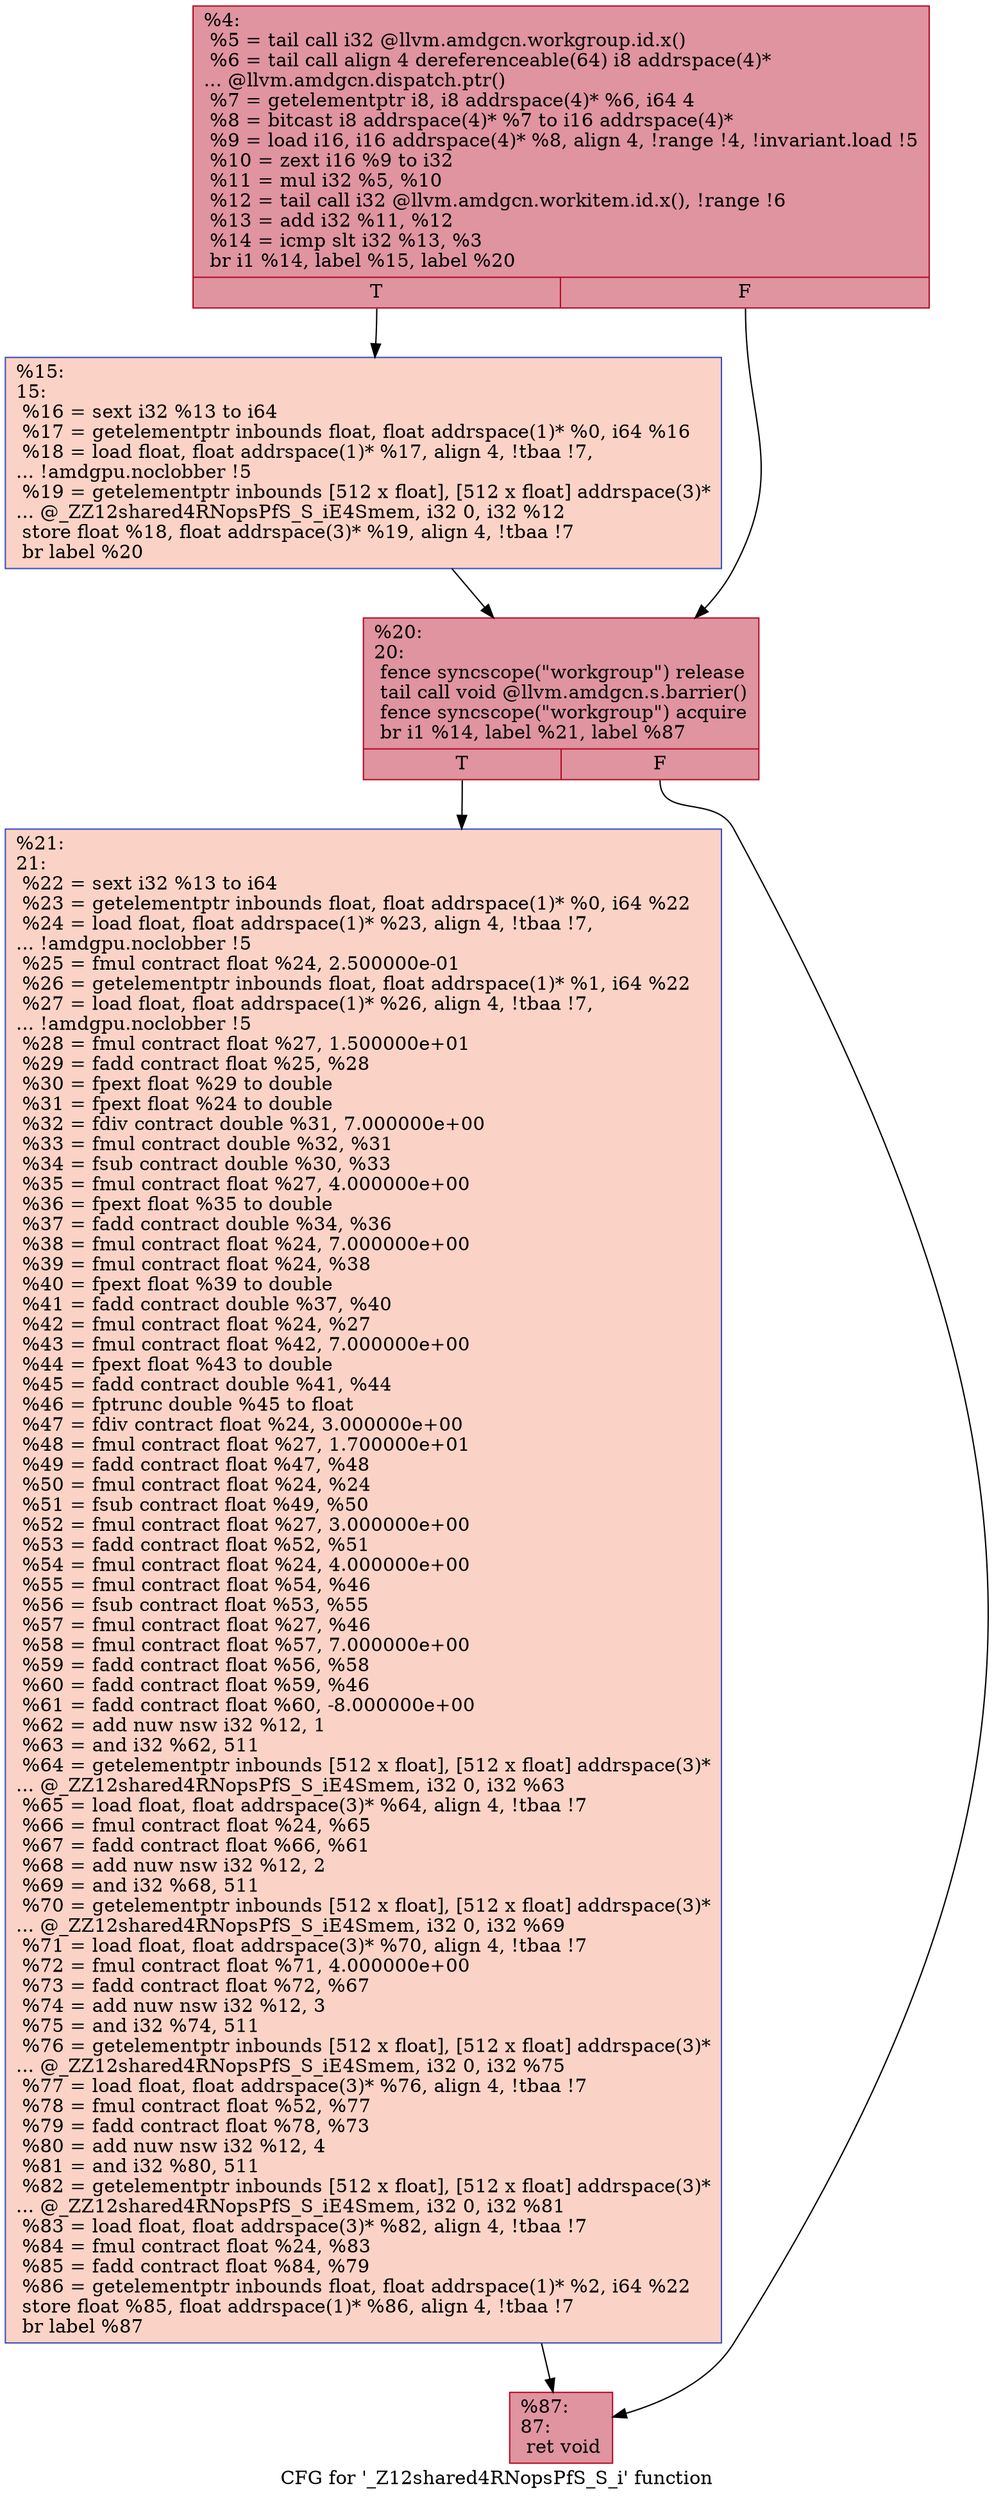 digraph "CFG for '_Z12shared4RNopsPfS_S_i' function" {
	label="CFG for '_Z12shared4RNopsPfS_S_i' function";

	Node0x4c83a10 [shape=record,color="#b70d28ff", style=filled, fillcolor="#b70d2870",label="{%4:\l  %5 = tail call i32 @llvm.amdgcn.workgroup.id.x()\l  %6 = tail call align 4 dereferenceable(64) i8 addrspace(4)*\l... @llvm.amdgcn.dispatch.ptr()\l  %7 = getelementptr i8, i8 addrspace(4)* %6, i64 4\l  %8 = bitcast i8 addrspace(4)* %7 to i16 addrspace(4)*\l  %9 = load i16, i16 addrspace(4)* %8, align 4, !range !4, !invariant.load !5\l  %10 = zext i16 %9 to i32\l  %11 = mul i32 %5, %10\l  %12 = tail call i32 @llvm.amdgcn.workitem.id.x(), !range !6\l  %13 = add i32 %11, %12\l  %14 = icmp slt i32 %13, %3\l  br i1 %14, label %15, label %20\l|{<s0>T|<s1>F}}"];
	Node0x4c83a10:s0 -> Node0x4c85920;
	Node0x4c83a10:s1 -> Node0x4c859b0;
	Node0x4c85920 [shape=record,color="#3d50c3ff", style=filled, fillcolor="#f59c7d70",label="{%15:\l15:                                               \l  %16 = sext i32 %13 to i64\l  %17 = getelementptr inbounds float, float addrspace(1)* %0, i64 %16\l  %18 = load float, float addrspace(1)* %17, align 4, !tbaa !7,\l... !amdgpu.noclobber !5\l  %19 = getelementptr inbounds [512 x float], [512 x float] addrspace(3)*\l... @_ZZ12shared4RNopsPfS_S_iE4Smem, i32 0, i32 %12\l  store float %18, float addrspace(3)* %19, align 4, !tbaa !7\l  br label %20\l}"];
	Node0x4c85920 -> Node0x4c859b0;
	Node0x4c859b0 [shape=record,color="#b70d28ff", style=filled, fillcolor="#b70d2870",label="{%20:\l20:                                               \l  fence syncscope(\"workgroup\") release\l  tail call void @llvm.amdgcn.s.barrier()\l  fence syncscope(\"workgroup\") acquire\l  br i1 %14, label %21, label %87\l|{<s0>T|<s1>F}}"];
	Node0x4c859b0:s0 -> Node0x4c86f80;
	Node0x4c859b0:s1 -> Node0x4c86fd0;
	Node0x4c86f80 [shape=record,color="#3d50c3ff", style=filled, fillcolor="#f59c7d70",label="{%21:\l21:                                               \l  %22 = sext i32 %13 to i64\l  %23 = getelementptr inbounds float, float addrspace(1)* %0, i64 %22\l  %24 = load float, float addrspace(1)* %23, align 4, !tbaa !7,\l... !amdgpu.noclobber !5\l  %25 = fmul contract float %24, 2.500000e-01\l  %26 = getelementptr inbounds float, float addrspace(1)* %1, i64 %22\l  %27 = load float, float addrspace(1)* %26, align 4, !tbaa !7,\l... !amdgpu.noclobber !5\l  %28 = fmul contract float %27, 1.500000e+01\l  %29 = fadd contract float %25, %28\l  %30 = fpext float %29 to double\l  %31 = fpext float %24 to double\l  %32 = fdiv contract double %31, 7.000000e+00\l  %33 = fmul contract double %32, %31\l  %34 = fsub contract double %30, %33\l  %35 = fmul contract float %27, 4.000000e+00\l  %36 = fpext float %35 to double\l  %37 = fadd contract double %34, %36\l  %38 = fmul contract float %24, 7.000000e+00\l  %39 = fmul contract float %24, %38\l  %40 = fpext float %39 to double\l  %41 = fadd contract double %37, %40\l  %42 = fmul contract float %24, %27\l  %43 = fmul contract float %42, 7.000000e+00\l  %44 = fpext float %43 to double\l  %45 = fadd contract double %41, %44\l  %46 = fptrunc double %45 to float\l  %47 = fdiv contract float %24, 3.000000e+00\l  %48 = fmul contract float %27, 1.700000e+01\l  %49 = fadd contract float %47, %48\l  %50 = fmul contract float %24, %24\l  %51 = fsub contract float %49, %50\l  %52 = fmul contract float %27, 3.000000e+00\l  %53 = fadd contract float %52, %51\l  %54 = fmul contract float %24, 4.000000e+00\l  %55 = fmul contract float %54, %46\l  %56 = fsub contract float %53, %55\l  %57 = fmul contract float %27, %46\l  %58 = fmul contract float %57, 7.000000e+00\l  %59 = fadd contract float %56, %58\l  %60 = fadd contract float %59, %46\l  %61 = fadd contract float %60, -8.000000e+00\l  %62 = add nuw nsw i32 %12, 1\l  %63 = and i32 %62, 511\l  %64 = getelementptr inbounds [512 x float], [512 x float] addrspace(3)*\l... @_ZZ12shared4RNopsPfS_S_iE4Smem, i32 0, i32 %63\l  %65 = load float, float addrspace(3)* %64, align 4, !tbaa !7\l  %66 = fmul contract float %24, %65\l  %67 = fadd contract float %66, %61\l  %68 = add nuw nsw i32 %12, 2\l  %69 = and i32 %68, 511\l  %70 = getelementptr inbounds [512 x float], [512 x float] addrspace(3)*\l... @_ZZ12shared4RNopsPfS_S_iE4Smem, i32 0, i32 %69\l  %71 = load float, float addrspace(3)* %70, align 4, !tbaa !7\l  %72 = fmul contract float %71, 4.000000e+00\l  %73 = fadd contract float %72, %67\l  %74 = add nuw nsw i32 %12, 3\l  %75 = and i32 %74, 511\l  %76 = getelementptr inbounds [512 x float], [512 x float] addrspace(3)*\l... @_ZZ12shared4RNopsPfS_S_iE4Smem, i32 0, i32 %75\l  %77 = load float, float addrspace(3)* %76, align 4, !tbaa !7\l  %78 = fmul contract float %52, %77\l  %79 = fadd contract float %78, %73\l  %80 = add nuw nsw i32 %12, 4\l  %81 = and i32 %80, 511\l  %82 = getelementptr inbounds [512 x float], [512 x float] addrspace(3)*\l... @_ZZ12shared4RNopsPfS_S_iE4Smem, i32 0, i32 %81\l  %83 = load float, float addrspace(3)* %82, align 4, !tbaa !7\l  %84 = fmul contract float %24, %83\l  %85 = fadd contract float %84, %79\l  %86 = getelementptr inbounds float, float addrspace(1)* %2, i64 %22\l  store float %85, float addrspace(1)* %86, align 4, !tbaa !7\l  br label %87\l}"];
	Node0x4c86f80 -> Node0x4c86fd0;
	Node0x4c86fd0 [shape=record,color="#b70d28ff", style=filled, fillcolor="#b70d2870",label="{%87:\l87:                                               \l  ret void\l}"];
}
